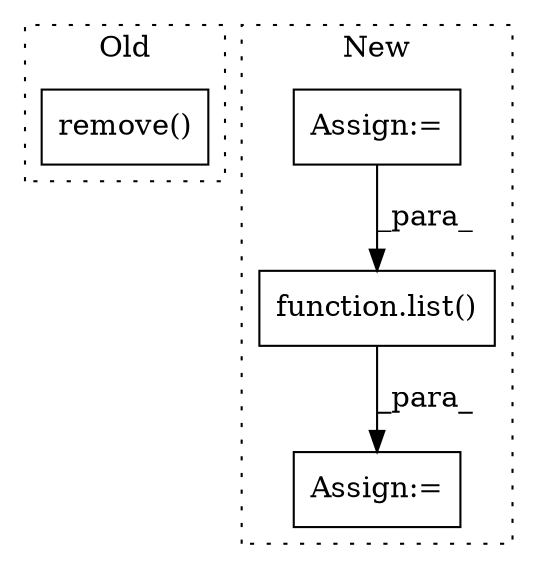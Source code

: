 digraph G {
subgraph cluster0 {
1 [label="remove()" a="75" s="1031,1059" l="20,1" shape="box"];
label = "Old";
style="dotted";
}
subgraph cluster1 {
2 [label="function.list()" a="75" s="1550,1577" l="5,1" shape="box"];
3 [label="Assign:=" a="68" s="1547" l="3" shape="box"];
4 [label="Assign:=" a="68" s="973" l="18" shape="box"];
label = "New";
style="dotted";
}
2 -> 3 [label="_para_"];
4 -> 2 [label="_para_"];
}